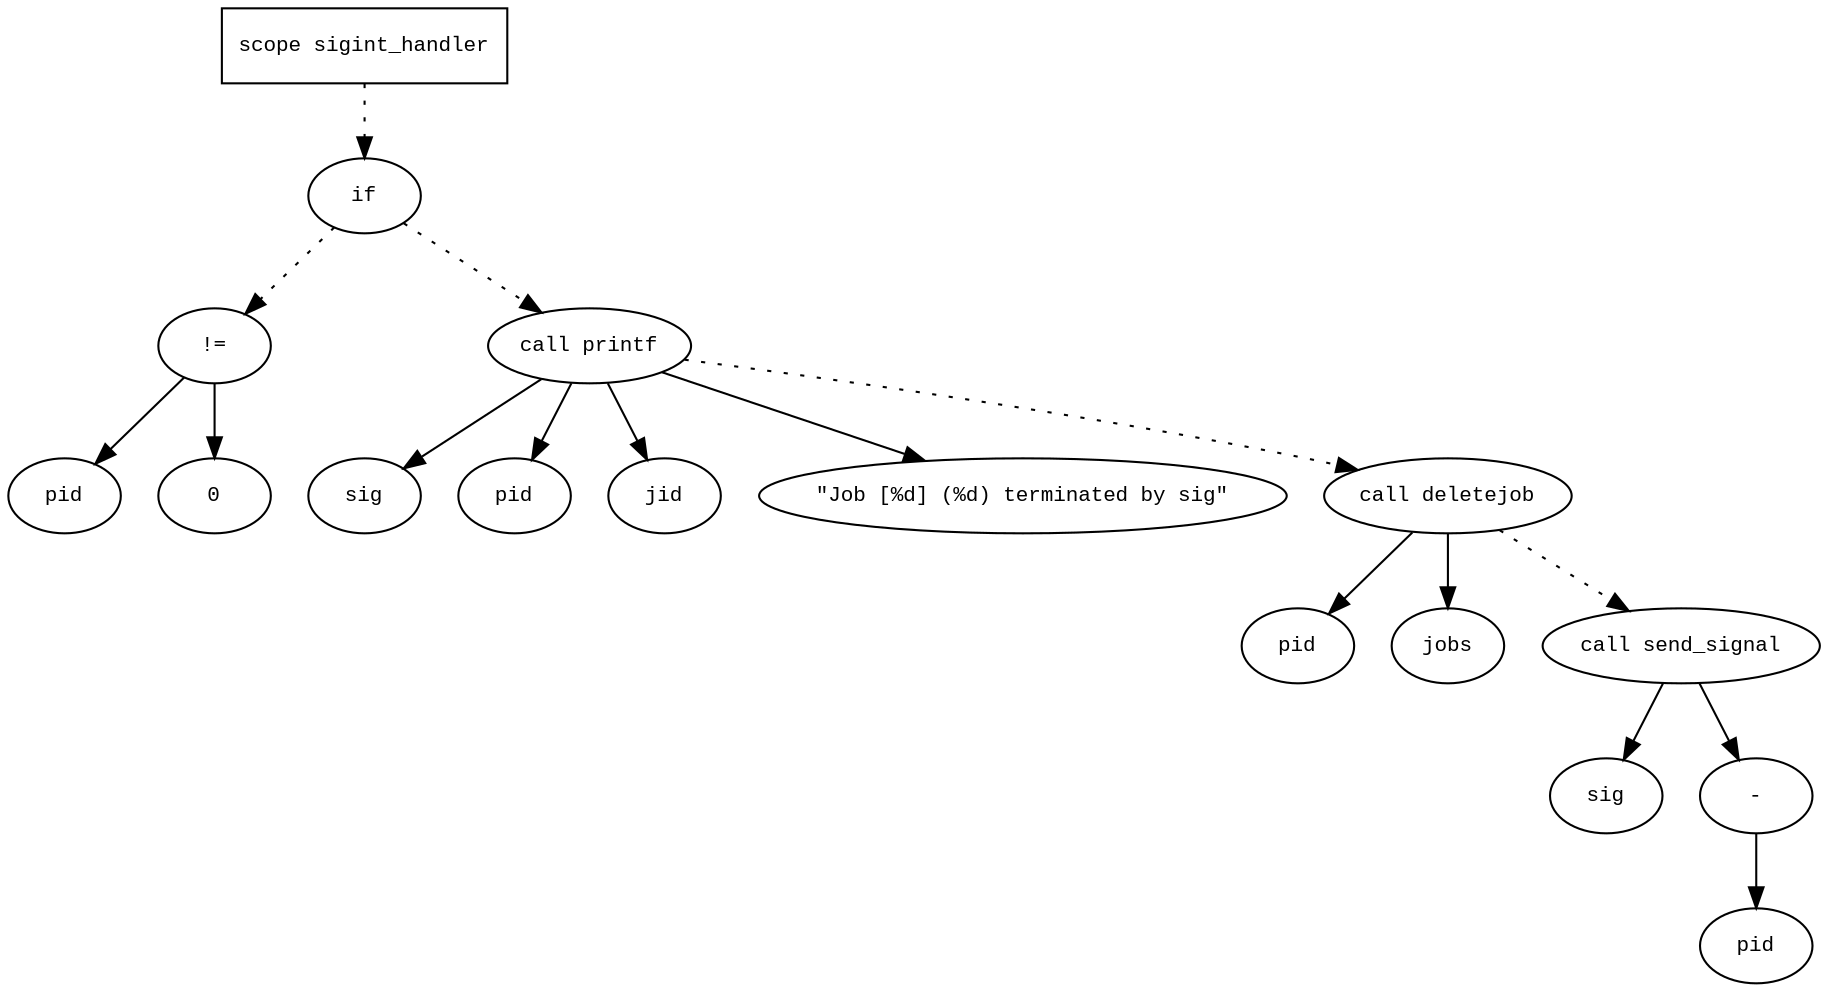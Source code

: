 digraph AST {
  graph [fontname="Times New Roman",fontsize=10];
  node  [fontname="Courier New",fontsize=10];
  edge  [fontname="Times New Roman",fontsize=10];

  node1 [label="scope sigint_handler",shape=box];
  node2 [label="if",shape=ellipse];
  node1 -> node2 [style=dotted];
  node3 [label="!=",shape=ellipse];
  node4 [label="pid",shape=ellipse];
  node3 -> node4;
  node5 [label="0",shape=ellipse];
  node3 -> node5;
  node2 -> node3 [style=dotted];
  node6 [label="call printf",shape=ellipse];
  node7 [label="sig",shape=ellipse];
  node6 -> node7;
  node8 [label="pid",shape=ellipse];
  node6 -> node8;
  node9 [label="jid",shape=ellipse];
  node6 -> node9;
  node10 [label="\"Job [%d] (%d) terminated by sig\"",shape=ellipse];
  node6 -> node10;
  node2 -> node6 [style=dotted];
  node11 [label="call deletejob",shape=ellipse];
  node12 [label="pid",shape=ellipse];
  node11 -> node12;
  node13 [label="jobs",shape=ellipse];
  node11 -> node13;
  node6 -> node11 [style=dotted];
  node14 [label="call send_signal",shape=ellipse];
  node15 [label="sig",shape=ellipse];
  node14 -> node15;
  node16 [label="-",shape=ellipse];
  node17 [label="pid",shape=ellipse];
  node16 -> node17;
  node14 -> node16;
  node11 -> node14 [style=dotted];
} 